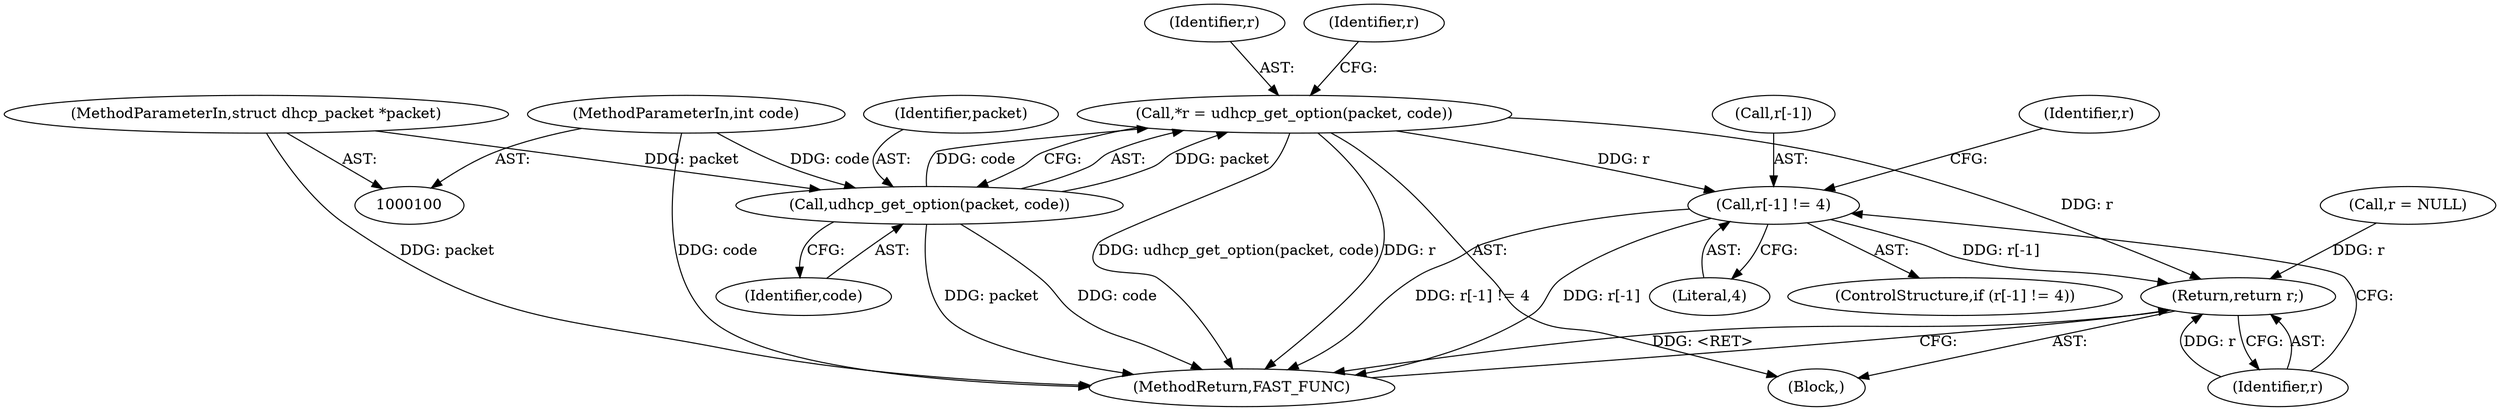 digraph "1_busybox_74d9f1ba37010face4bd1449df4d60dd84450b06@array" {
"1000114" [label="(Call,r[-1] != 4)"];
"1000105" [label="(Call,*r = udhcp_get_option(packet, code))"];
"1000107" [label="(Call,udhcp_get_option(packet, code))"];
"1000101" [label="(MethodParameterIn,struct dhcp_packet *packet)"];
"1000102" [label="(MethodParameterIn,int code)"];
"1000123" [label="(Return,return r;)"];
"1000124" [label="(Identifier,r)"];
"1000125" [label="(MethodReturn,FAST_FUNC)"];
"1000119" [label="(Literal,4)"];
"1000114" [label="(Call,r[-1] != 4)"];
"1000113" [label="(ControlStructure,if (r[-1] != 4))"];
"1000109" [label="(Identifier,code)"];
"1000115" [label="(Call,r[-1])"];
"1000106" [label="(Identifier,r)"];
"1000120" [label="(Call,r = NULL)"];
"1000107" [label="(Call,udhcp_get_option(packet, code))"];
"1000121" [label="(Identifier,r)"];
"1000108" [label="(Identifier,packet)"];
"1000105" [label="(Call,*r = udhcp_get_option(packet, code))"];
"1000123" [label="(Return,return r;)"];
"1000102" [label="(MethodParameterIn,int code)"];
"1000101" [label="(MethodParameterIn,struct dhcp_packet *packet)"];
"1000103" [label="(Block,)"];
"1000111" [label="(Identifier,r)"];
"1000114" -> "1000113"  [label="AST: "];
"1000114" -> "1000119"  [label="CFG: "];
"1000115" -> "1000114"  [label="AST: "];
"1000119" -> "1000114"  [label="AST: "];
"1000121" -> "1000114"  [label="CFG: "];
"1000124" -> "1000114"  [label="CFG: "];
"1000114" -> "1000125"  [label="DDG: r[-1] != 4"];
"1000114" -> "1000125"  [label="DDG: r[-1]"];
"1000105" -> "1000114"  [label="DDG: r"];
"1000114" -> "1000123"  [label="DDG: r[-1]"];
"1000105" -> "1000103"  [label="AST: "];
"1000105" -> "1000107"  [label="CFG: "];
"1000106" -> "1000105"  [label="AST: "];
"1000107" -> "1000105"  [label="AST: "];
"1000111" -> "1000105"  [label="CFG: "];
"1000105" -> "1000125"  [label="DDG: udhcp_get_option(packet, code)"];
"1000105" -> "1000125"  [label="DDG: r"];
"1000107" -> "1000105"  [label="DDG: packet"];
"1000107" -> "1000105"  [label="DDG: code"];
"1000105" -> "1000123"  [label="DDG: r"];
"1000107" -> "1000109"  [label="CFG: "];
"1000108" -> "1000107"  [label="AST: "];
"1000109" -> "1000107"  [label="AST: "];
"1000107" -> "1000125"  [label="DDG: packet"];
"1000107" -> "1000125"  [label="DDG: code"];
"1000101" -> "1000107"  [label="DDG: packet"];
"1000102" -> "1000107"  [label="DDG: code"];
"1000101" -> "1000100"  [label="AST: "];
"1000101" -> "1000125"  [label="DDG: packet"];
"1000102" -> "1000100"  [label="AST: "];
"1000102" -> "1000125"  [label="DDG: code"];
"1000123" -> "1000103"  [label="AST: "];
"1000123" -> "1000124"  [label="CFG: "];
"1000124" -> "1000123"  [label="AST: "];
"1000125" -> "1000123"  [label="CFG: "];
"1000123" -> "1000125"  [label="DDG: <RET>"];
"1000124" -> "1000123"  [label="DDG: r"];
"1000120" -> "1000123"  [label="DDG: r"];
}
